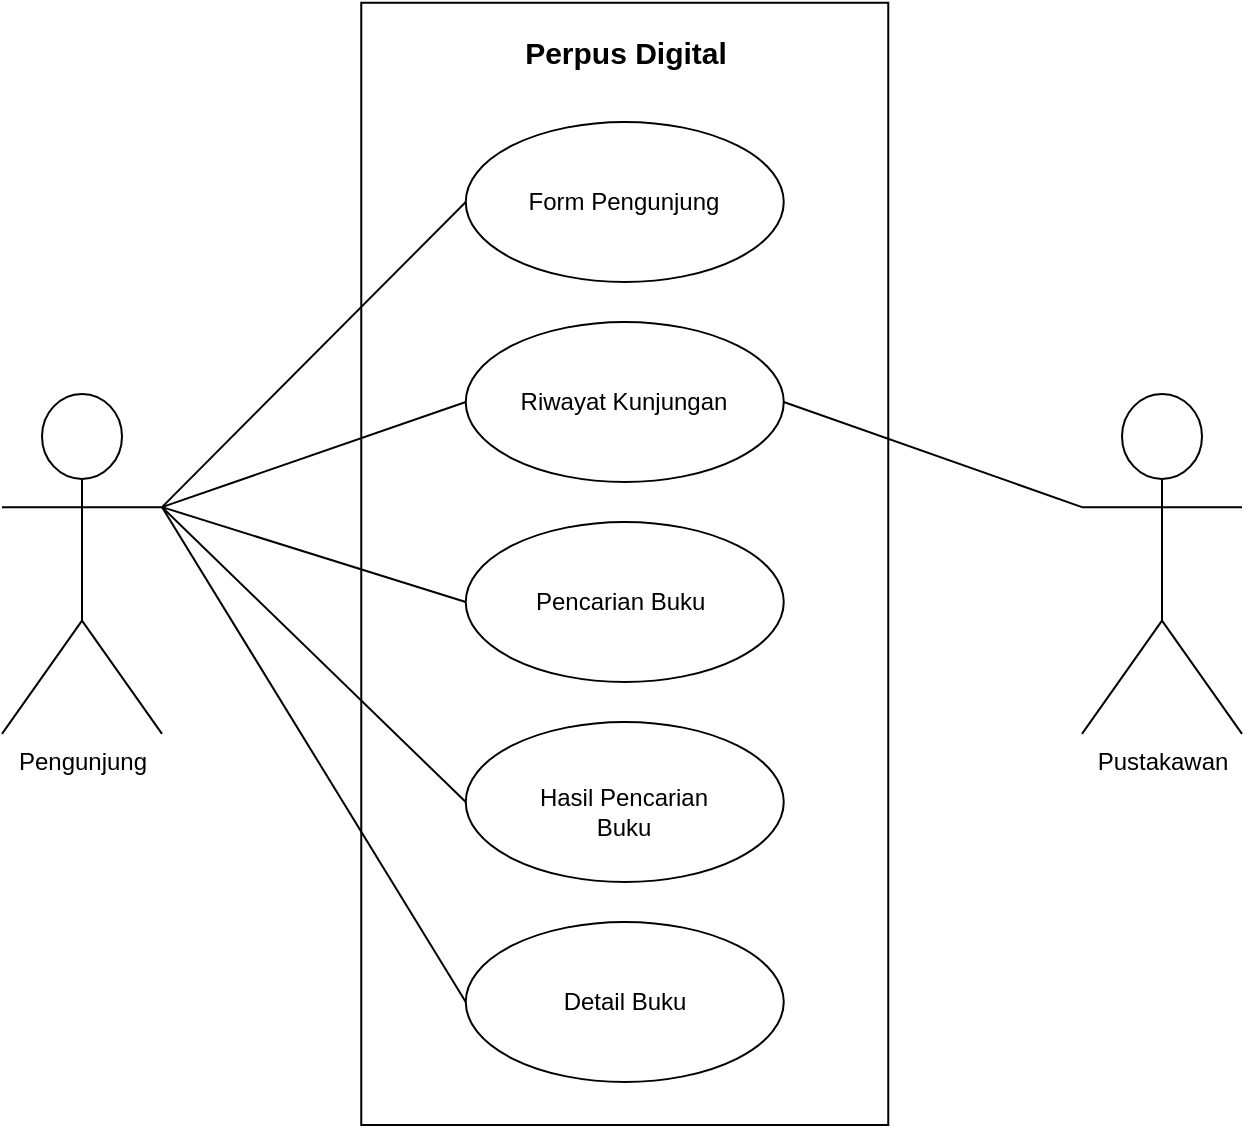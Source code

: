 <mxfile version="23.1.1" type="github">
  <diagram name="Page-1" id="kGj8BTXU00kIGAkDbmeG">
    <mxGraphModel dx="1434" dy="772" grid="1" gridSize="10" guides="1" tooltips="1" connect="1" arrows="1" fold="1" page="1" pageScale="1" pageWidth="827" pageHeight="1169" math="0" shadow="0">
      <root>
        <mxCell id="0" />
        <mxCell id="1" parent="0" />
        <mxCell id="EAQPb3Y_r5TRled_vukK-6" value="" style="rounded=0;whiteSpace=wrap;html=1;rotation=90;" vertex="1" parent="1">
          <mxGeometry x="120.82" y="239.19" width="561.12" height="263.5" as="geometry" />
        </mxCell>
        <mxCell id="EAQPb3Y_r5TRled_vukK-7" value="Perpus Digital" style="text;html=1;strokeColor=none;fillColor=none;align=center;verticalAlign=middle;whiteSpace=wrap;rounded=0;fontStyle=1;fontSize=15;" vertex="1" parent="1">
          <mxGeometry x="349.57" y="100" width="103.62" height="30" as="geometry" />
        </mxCell>
        <mxCell id="EAQPb3Y_r5TRled_vukK-8" value="Pengunjung" style="shape=umlActor;verticalLabelPosition=bottom;verticalAlign=top;html=1;outlineConnect=0;" vertex="1" parent="1">
          <mxGeometry x="90" y="285.94" width="80" height="170" as="geometry" />
        </mxCell>
        <mxCell id="EAQPb3Y_r5TRled_vukK-9" value="Pustakawan" style="shape=umlActor;verticalLabelPosition=bottom;verticalAlign=top;html=1;outlineConnect=0;" vertex="1" parent="1">
          <mxGeometry x="630" y="285.94" width="80" height="170" as="geometry" />
        </mxCell>
        <mxCell id="EAQPb3Y_r5TRled_vukK-12" value="" style="ellipse;whiteSpace=wrap;html=1;" vertex="1" parent="1">
          <mxGeometry x="321.88" y="150" width="159" height="80" as="geometry" />
        </mxCell>
        <mxCell id="EAQPb3Y_r5TRled_vukK-13" value="Form Pengunjung" style="text;html=1;strokeColor=none;fillColor=none;align=center;verticalAlign=middle;whiteSpace=wrap;rounded=0;" vertex="1" parent="1">
          <mxGeometry x="346.38" y="175" width="110" height="30" as="geometry" />
        </mxCell>
        <mxCell id="EAQPb3Y_r5TRled_vukK-14" value="" style="ellipse;whiteSpace=wrap;html=1;" vertex="1" parent="1">
          <mxGeometry x="321.88" y="250" width="159" height="80" as="geometry" />
        </mxCell>
        <mxCell id="EAQPb3Y_r5TRled_vukK-15" value="Riwayat Kunjungan" style="text;html=1;strokeColor=none;fillColor=none;align=center;verticalAlign=middle;whiteSpace=wrap;rounded=0;" vertex="1" parent="1">
          <mxGeometry x="346.38" y="275" width="110" height="30" as="geometry" />
        </mxCell>
        <mxCell id="EAQPb3Y_r5TRled_vukK-16" value="" style="ellipse;whiteSpace=wrap;html=1;" vertex="1" parent="1">
          <mxGeometry x="321.88" y="350" width="159" height="80" as="geometry" />
        </mxCell>
        <mxCell id="EAQPb3Y_r5TRled_vukK-17" value="Pencarian Buku&amp;nbsp;" style="text;html=1;strokeColor=none;fillColor=none;align=center;verticalAlign=middle;whiteSpace=wrap;rounded=0;" vertex="1" parent="1">
          <mxGeometry x="341.38" y="375" width="120" height="30" as="geometry" />
        </mxCell>
        <mxCell id="EAQPb3Y_r5TRled_vukK-18" value="" style="ellipse;whiteSpace=wrap;html=1;" vertex="1" parent="1">
          <mxGeometry x="321.88" y="450" width="159" height="80" as="geometry" />
        </mxCell>
        <mxCell id="EAQPb3Y_r5TRled_vukK-19" value="Hasil Pencarian Buku" style="text;html=1;strokeColor=none;fillColor=none;align=center;verticalAlign=middle;whiteSpace=wrap;rounded=0;" vertex="1" parent="1">
          <mxGeometry x="346.38" y="480" width="110" height="30" as="geometry" />
        </mxCell>
        <mxCell id="EAQPb3Y_r5TRled_vukK-20" value="" style="ellipse;whiteSpace=wrap;html=1;" vertex="1" parent="1">
          <mxGeometry x="321.88" y="550" width="159" height="80" as="geometry" />
        </mxCell>
        <mxCell id="EAQPb3Y_r5TRled_vukK-21" value="Detail Buku" style="text;html=1;strokeColor=none;fillColor=none;align=center;verticalAlign=middle;whiteSpace=wrap;rounded=0;" vertex="1" parent="1">
          <mxGeometry x="357.07" y="575" width="88.62" height="30" as="geometry" />
        </mxCell>
        <mxCell id="EAQPb3Y_r5TRled_vukK-22" value="" style="endArrow=none;html=1;rounded=0;entryX=0;entryY=0.5;entryDx=0;entryDy=0;exitX=1;exitY=0.333;exitDx=0;exitDy=0;exitPerimeter=0;" edge="1" parent="1" source="EAQPb3Y_r5TRled_vukK-8" target="EAQPb3Y_r5TRled_vukK-12">
          <mxGeometry width="50" height="50" relative="1" as="geometry">
            <mxPoint x="170" y="340" as="sourcePoint" />
            <mxPoint x="440" y="370" as="targetPoint" />
          </mxGeometry>
        </mxCell>
        <mxCell id="EAQPb3Y_r5TRled_vukK-23" value="" style="endArrow=none;html=1;rounded=0;entryX=0;entryY=0.5;entryDx=0;entryDy=0;exitX=1;exitY=0.333;exitDx=0;exitDy=0;exitPerimeter=0;" edge="1" parent="1" source="EAQPb3Y_r5TRled_vukK-8" target="EAQPb3Y_r5TRled_vukK-14">
          <mxGeometry width="50" height="50" relative="1" as="geometry">
            <mxPoint x="180" y="343" as="sourcePoint" />
            <mxPoint x="332" y="200" as="targetPoint" />
          </mxGeometry>
        </mxCell>
        <mxCell id="EAQPb3Y_r5TRled_vukK-24" value="" style="endArrow=none;html=1;rounded=0;entryX=0;entryY=0.5;entryDx=0;entryDy=0;exitX=1;exitY=0.333;exitDx=0;exitDy=0;exitPerimeter=0;" edge="1" parent="1" source="EAQPb3Y_r5TRled_vukK-8" target="EAQPb3Y_r5TRled_vukK-16">
          <mxGeometry width="50" height="50" relative="1" as="geometry">
            <mxPoint x="180" y="353" as="sourcePoint" />
            <mxPoint x="332" y="300" as="targetPoint" />
          </mxGeometry>
        </mxCell>
        <mxCell id="EAQPb3Y_r5TRled_vukK-25" value="" style="endArrow=none;html=1;rounded=0;entryX=0;entryY=0.5;entryDx=0;entryDy=0;exitX=1;exitY=0.333;exitDx=0;exitDy=0;exitPerimeter=0;" edge="1" parent="1" source="EAQPb3Y_r5TRled_vukK-8" target="EAQPb3Y_r5TRled_vukK-18">
          <mxGeometry width="50" height="50" relative="1" as="geometry">
            <mxPoint x="190" y="363" as="sourcePoint" />
            <mxPoint x="332" y="400" as="targetPoint" />
          </mxGeometry>
        </mxCell>
        <mxCell id="EAQPb3Y_r5TRled_vukK-26" value="" style="endArrow=none;html=1;rounded=0;exitX=1;exitY=0.333;exitDx=0;exitDy=0;exitPerimeter=0;entryX=0;entryY=0.5;entryDx=0;entryDy=0;" edge="1" parent="1" source="EAQPb3Y_r5TRled_vukK-8" target="EAQPb3Y_r5TRled_vukK-20">
          <mxGeometry width="50" height="50" relative="1" as="geometry">
            <mxPoint x="180" y="353" as="sourcePoint" />
            <mxPoint x="332" y="500" as="targetPoint" />
          </mxGeometry>
        </mxCell>
        <mxCell id="EAQPb3Y_r5TRled_vukK-27" value="" style="endArrow=none;html=1;rounded=0;exitX=1;exitY=0.5;exitDx=0;exitDy=0;entryX=0;entryY=0.333;entryDx=0;entryDy=0;entryPerimeter=0;" edge="1" parent="1" source="EAQPb3Y_r5TRled_vukK-14" target="EAQPb3Y_r5TRled_vukK-9">
          <mxGeometry width="50" height="50" relative="1" as="geometry">
            <mxPoint x="580" y="390" as="sourcePoint" />
            <mxPoint x="630" y="340" as="targetPoint" />
          </mxGeometry>
        </mxCell>
      </root>
    </mxGraphModel>
  </diagram>
</mxfile>
